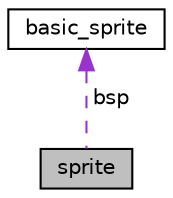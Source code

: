 digraph "sprite"
{
 // LATEX_PDF_SIZE
  edge [fontname="Helvetica",fontsize="10",labelfontname="Helvetica",labelfontsize="10"];
  node [fontname="Helvetica",fontsize="10",shape=record];
  Node1 [label="sprite",height=0.2,width=0.4,color="black", fillcolor="grey75", style="filled", fontcolor="black",tooltip="Basic sprite that contains a xpm map and offset values to center it."];
  Node2 -> Node1 [dir="back",color="darkorchid3",fontsize="10",style="dashed",label=" bsp" ,fontname="Helvetica"];
  Node2 [label="basic_sprite",height=0.2,width=0.4,color="black", fillcolor="white", style="filled",URL="$structbasic__sprite.html",tooltip="Basic sprite that contains a xpm map and offset values to center it."];
}
